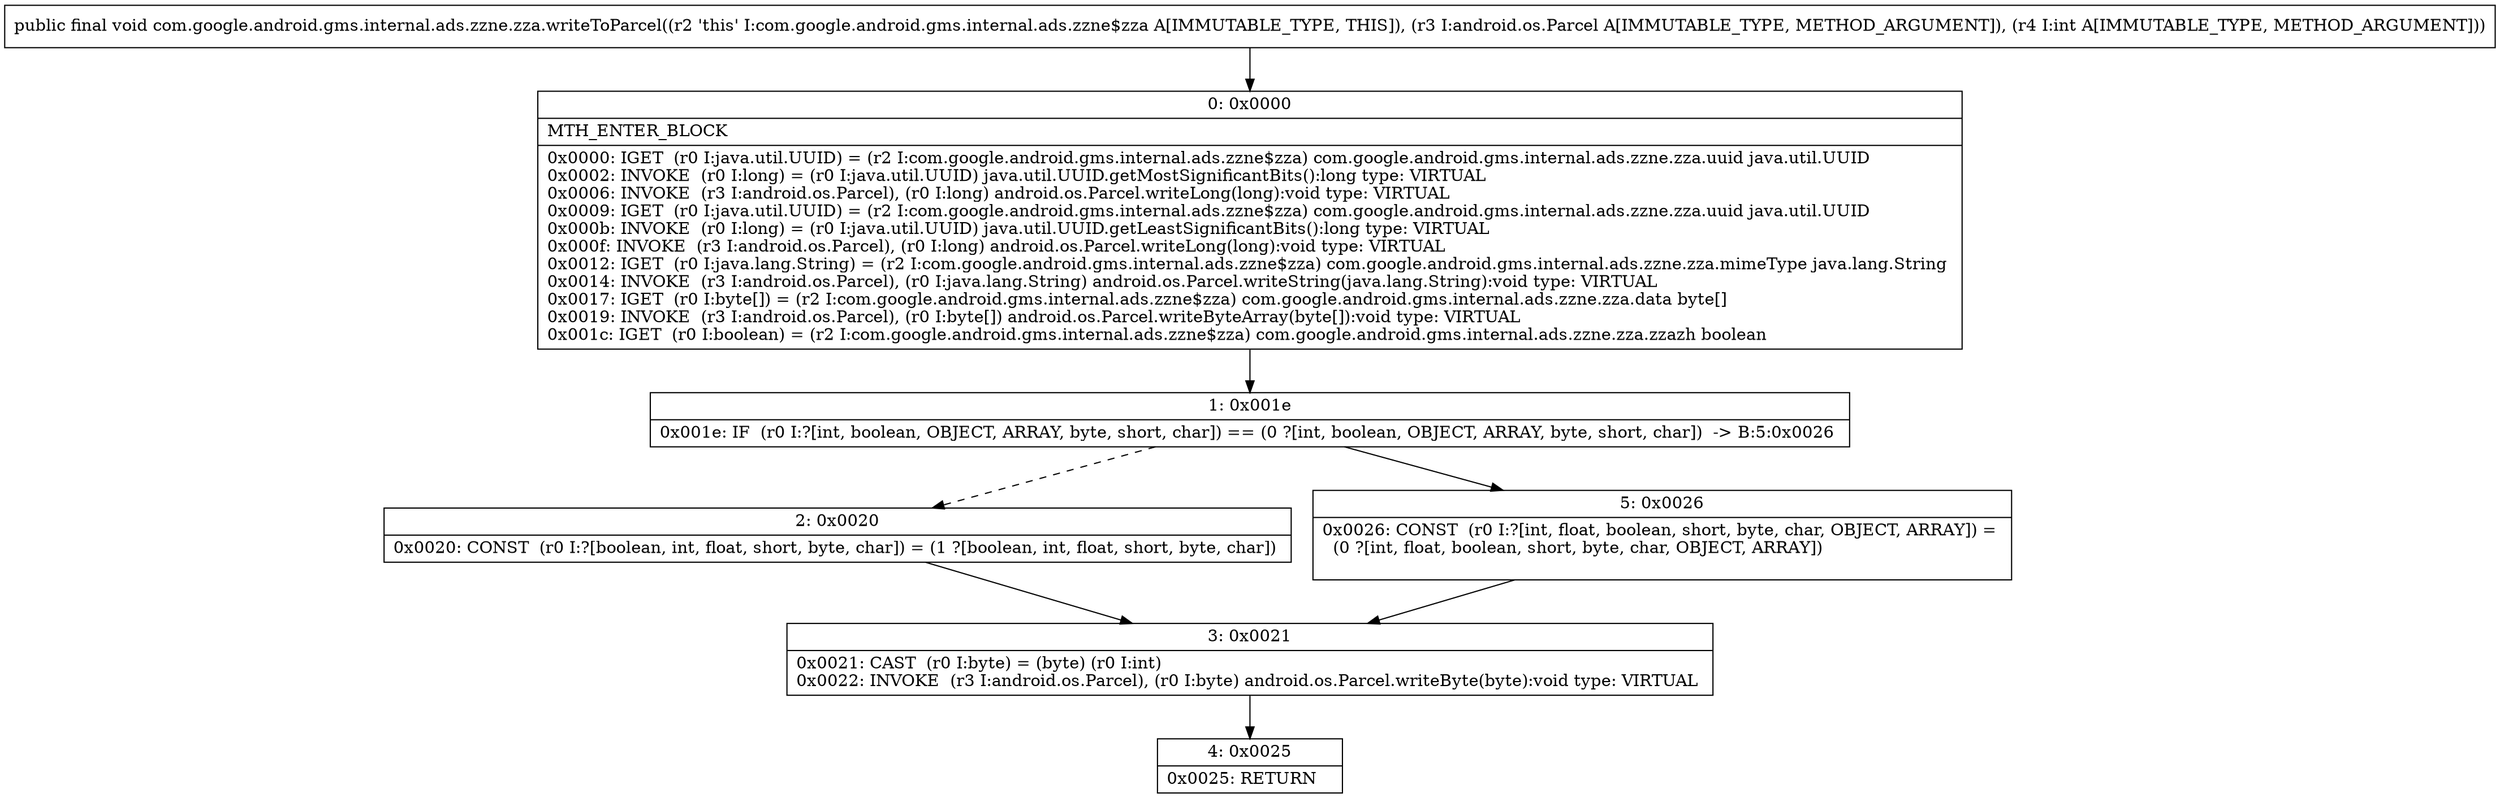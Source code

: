 digraph "CFG forcom.google.android.gms.internal.ads.zzne.zza.writeToParcel(Landroid\/os\/Parcel;I)V" {
Node_0 [shape=record,label="{0\:\ 0x0000|MTH_ENTER_BLOCK\l|0x0000: IGET  (r0 I:java.util.UUID) = (r2 I:com.google.android.gms.internal.ads.zzne$zza) com.google.android.gms.internal.ads.zzne.zza.uuid java.util.UUID \l0x0002: INVOKE  (r0 I:long) = (r0 I:java.util.UUID) java.util.UUID.getMostSignificantBits():long type: VIRTUAL \l0x0006: INVOKE  (r3 I:android.os.Parcel), (r0 I:long) android.os.Parcel.writeLong(long):void type: VIRTUAL \l0x0009: IGET  (r0 I:java.util.UUID) = (r2 I:com.google.android.gms.internal.ads.zzne$zza) com.google.android.gms.internal.ads.zzne.zza.uuid java.util.UUID \l0x000b: INVOKE  (r0 I:long) = (r0 I:java.util.UUID) java.util.UUID.getLeastSignificantBits():long type: VIRTUAL \l0x000f: INVOKE  (r3 I:android.os.Parcel), (r0 I:long) android.os.Parcel.writeLong(long):void type: VIRTUAL \l0x0012: IGET  (r0 I:java.lang.String) = (r2 I:com.google.android.gms.internal.ads.zzne$zza) com.google.android.gms.internal.ads.zzne.zza.mimeType java.lang.String \l0x0014: INVOKE  (r3 I:android.os.Parcel), (r0 I:java.lang.String) android.os.Parcel.writeString(java.lang.String):void type: VIRTUAL \l0x0017: IGET  (r0 I:byte[]) = (r2 I:com.google.android.gms.internal.ads.zzne$zza) com.google.android.gms.internal.ads.zzne.zza.data byte[] \l0x0019: INVOKE  (r3 I:android.os.Parcel), (r0 I:byte[]) android.os.Parcel.writeByteArray(byte[]):void type: VIRTUAL \l0x001c: IGET  (r0 I:boolean) = (r2 I:com.google.android.gms.internal.ads.zzne$zza) com.google.android.gms.internal.ads.zzne.zza.zzazh boolean \l}"];
Node_1 [shape=record,label="{1\:\ 0x001e|0x001e: IF  (r0 I:?[int, boolean, OBJECT, ARRAY, byte, short, char]) == (0 ?[int, boolean, OBJECT, ARRAY, byte, short, char])  \-\> B:5:0x0026 \l}"];
Node_2 [shape=record,label="{2\:\ 0x0020|0x0020: CONST  (r0 I:?[boolean, int, float, short, byte, char]) = (1 ?[boolean, int, float, short, byte, char]) \l}"];
Node_3 [shape=record,label="{3\:\ 0x0021|0x0021: CAST  (r0 I:byte) = (byte) (r0 I:int) \l0x0022: INVOKE  (r3 I:android.os.Parcel), (r0 I:byte) android.os.Parcel.writeByte(byte):void type: VIRTUAL \l}"];
Node_4 [shape=record,label="{4\:\ 0x0025|0x0025: RETURN   \l}"];
Node_5 [shape=record,label="{5\:\ 0x0026|0x0026: CONST  (r0 I:?[int, float, boolean, short, byte, char, OBJECT, ARRAY]) = \l  (0 ?[int, float, boolean, short, byte, char, OBJECT, ARRAY])\l \l}"];
MethodNode[shape=record,label="{public final void com.google.android.gms.internal.ads.zzne.zza.writeToParcel((r2 'this' I:com.google.android.gms.internal.ads.zzne$zza A[IMMUTABLE_TYPE, THIS]), (r3 I:android.os.Parcel A[IMMUTABLE_TYPE, METHOD_ARGUMENT]), (r4 I:int A[IMMUTABLE_TYPE, METHOD_ARGUMENT])) }"];
MethodNode -> Node_0;
Node_0 -> Node_1;
Node_1 -> Node_2[style=dashed];
Node_1 -> Node_5;
Node_2 -> Node_3;
Node_3 -> Node_4;
Node_5 -> Node_3;
}

